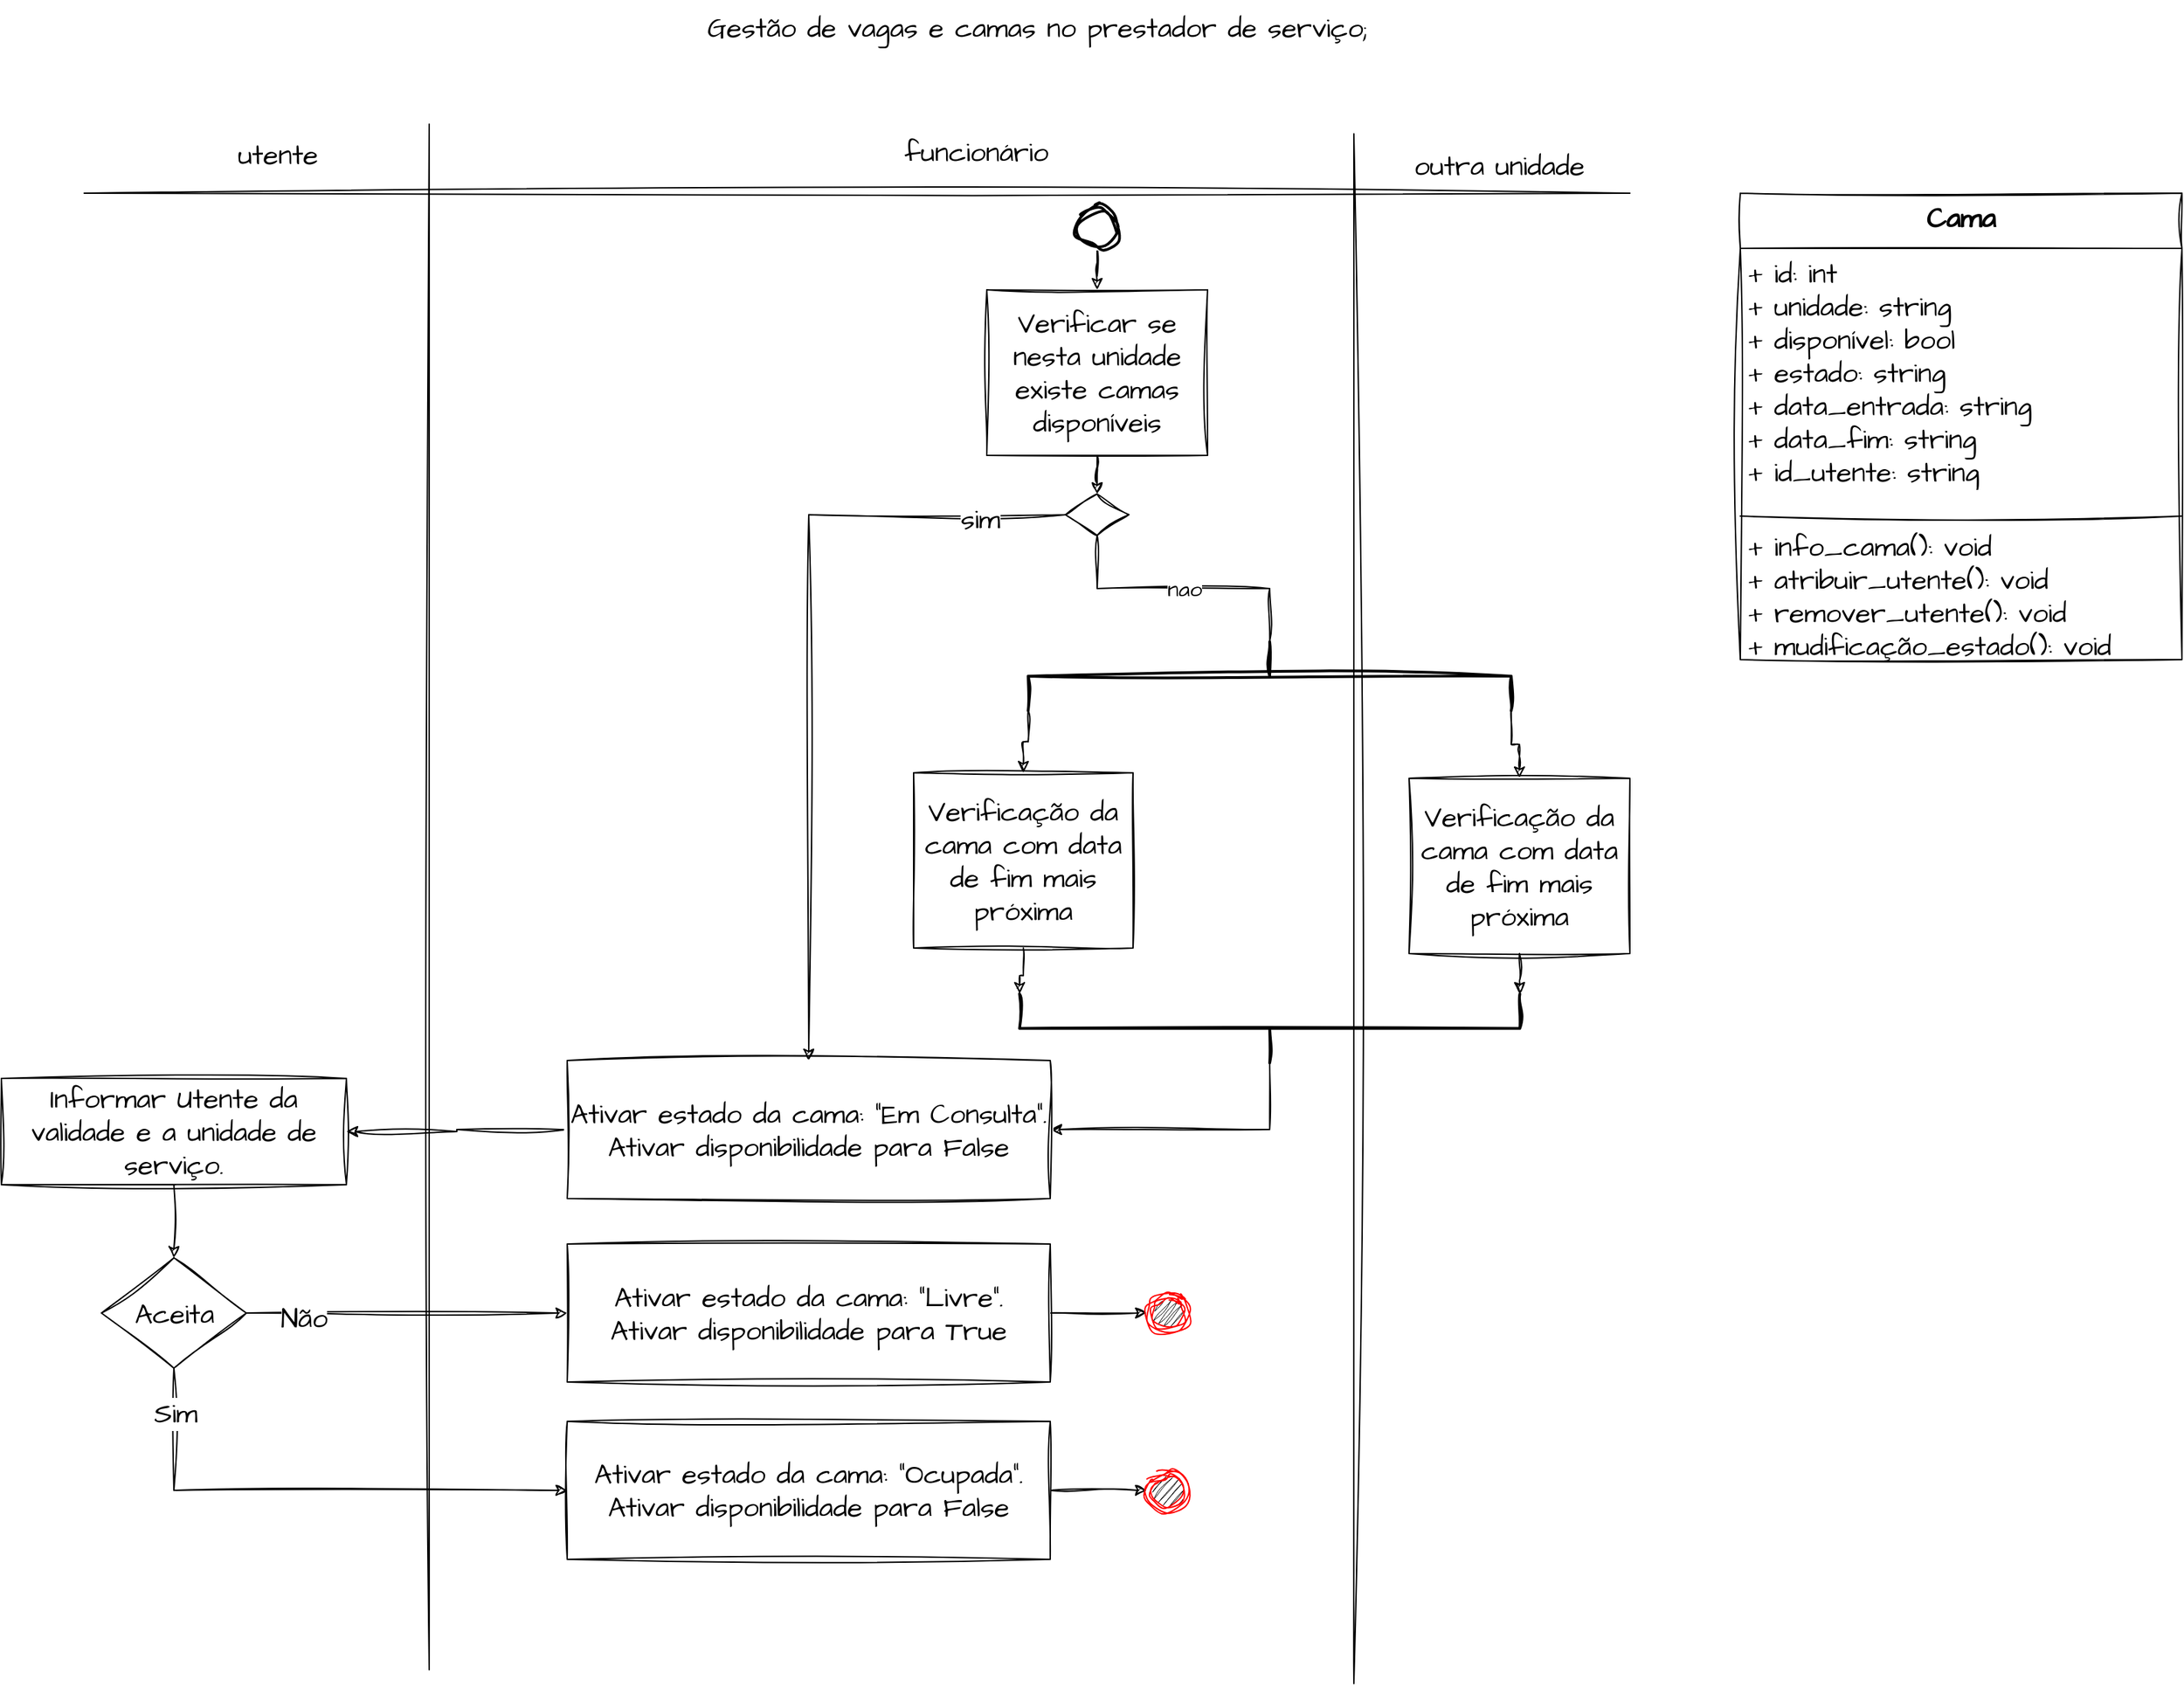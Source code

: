<mxfile version="22.1.21" type="device">
  <diagram id="C5RBs43oDa-KdzZeNtuy" name="Page-1">
    <mxGraphModel dx="4238" dy="2354" grid="1" gridSize="10" guides="1" tooltips="1" connect="1" arrows="1" fold="1" page="1" pageScale="1" pageWidth="827" pageHeight="1169" math="0" shadow="0">
      <root>
        <mxCell id="WIyWlLk6GJQsqaUBKTNV-0" />
        <mxCell id="WIyWlLk6GJQsqaUBKTNV-1" parent="WIyWlLk6GJQsqaUBKTNV-0" />
        <mxCell id="QSFSOiBzopnp_5Ge0slA-0" value="Gestão de vagas e camas no prestador de serviço;" style="text;html=1;align=center;verticalAlign=middle;resizable=0;points=[];autosize=1;strokeColor=none;fillColor=none;fontSize=20;fontFamily=Architects Daughter;" parent="WIyWlLk6GJQsqaUBKTNV-1" vertex="1">
          <mxGeometry x="120" y="20" width="500" height="40" as="geometry" />
        </mxCell>
        <mxCell id="QSFSOiBzopnp_5Ge0slA-1" value="Cama" style="swimlane;fontStyle=1;align=center;verticalAlign=top;childLayout=stackLayout;horizontal=1;startSize=40;horizontalStack=0;resizeParent=1;resizeParentMax=0;resizeLast=0;collapsible=1;marginBottom=0;whiteSpace=wrap;html=1;sketch=1;hachureGap=4;jiggle=2;curveFitting=1;fontFamily=Architects Daughter;fontSource=https%3A%2F%2Ffonts.googleapis.com%2Fcss%3Ffamily%3DArchitects%2BDaughter;fontSize=20;" parent="WIyWlLk6GJQsqaUBKTNV-1" vertex="1">
          <mxGeometry x="880" y="160" width="320" height="338" as="geometry" />
        </mxCell>
        <mxCell id="QSFSOiBzopnp_5Ge0slA-2" value="+ id: int&lt;br&gt;+ unidade: string&lt;br&gt;+ disponível: bool&lt;br&gt;+ estado: string&lt;br&gt;+ data_entrada: string&lt;br&gt;+ data_fim: string&lt;br&gt;+ id_utente: string" style="text;strokeColor=none;fillColor=none;align=left;verticalAlign=top;spacingLeft=4;spacingRight=4;overflow=hidden;rotatable=0;points=[[0,0.5],[1,0.5]];portConstraint=eastwest;whiteSpace=wrap;html=1;fontSize=20;fontFamily=Architects Daughter;" parent="QSFSOiBzopnp_5Ge0slA-1" vertex="1">
          <mxGeometry y="40" width="320" height="190" as="geometry" />
        </mxCell>
        <mxCell id="QSFSOiBzopnp_5Ge0slA-3" value="" style="line;strokeWidth=1;fillColor=none;align=left;verticalAlign=middle;spacingTop=-1;spacingLeft=3;spacingRight=3;rotatable=0;labelPosition=right;points=[];portConstraint=eastwest;strokeColor=inherit;sketch=1;hachureGap=4;jiggle=2;curveFitting=1;fontFamily=Architects Daughter;fontSource=https%3A%2F%2Ffonts.googleapis.com%2Fcss%3Ffamily%3DArchitects%2BDaughter;fontSize=20;" parent="QSFSOiBzopnp_5Ge0slA-1" vertex="1">
          <mxGeometry y="230" width="320" height="8" as="geometry" />
        </mxCell>
        <mxCell id="QSFSOiBzopnp_5Ge0slA-4" value="+ info_cama(): void&lt;br&gt;+ atribuir_utente(): void&lt;br&gt;+ remover_utente(): void&lt;br&gt;+ mudificação_estado(): void" style="text;strokeColor=none;fillColor=none;align=left;verticalAlign=top;spacingLeft=4;spacingRight=4;overflow=hidden;rotatable=0;points=[[0,0.5],[1,0.5]];portConstraint=eastwest;whiteSpace=wrap;html=1;fontSize=20;fontFamily=Architects Daughter;" parent="QSFSOiBzopnp_5Ge0slA-1" vertex="1">
          <mxGeometry y="238" width="320" height="100" as="geometry" />
        </mxCell>
        <mxCell id="QSFSOiBzopnp_5Ge0slA-13" value="utente" style="text;html=1;align=center;verticalAlign=middle;resizable=0;points=[];autosize=1;strokeColor=none;fillColor=none;fontSize=20;fontFamily=Architects Daughter;" parent="WIyWlLk6GJQsqaUBKTNV-1" vertex="1">
          <mxGeometry x="-220" y="111.5" width="80" height="40" as="geometry" />
        </mxCell>
        <mxCell id="QSFSOiBzopnp_5Ge0slA-14" value="funcionário" style="text;html=1;align=center;verticalAlign=middle;resizable=0;points=[];autosize=1;strokeColor=none;fillColor=none;fontSize=20;fontFamily=Architects Daughter;" parent="WIyWlLk6GJQsqaUBKTNV-1" vertex="1">
          <mxGeometry x="261" y="110" width="130" height="40" as="geometry" />
        </mxCell>
        <mxCell id="QSFSOiBzopnp_5Ge0slA-15" value="" style="endArrow=none;html=1;rounded=0;sketch=1;hachureGap=4;jiggle=2;curveFitting=1;fontFamily=Architects Daughter;fontSource=https%3A%2F%2Ffonts.googleapis.com%2Fcss%3Ffamily%3DArchitects%2BDaughter;fontSize=16;" parent="WIyWlLk6GJQsqaUBKTNV-1" edge="1">
          <mxGeometry width="50" height="50" relative="1" as="geometry">
            <mxPoint x="-70" y="1230" as="sourcePoint" />
            <mxPoint x="-70" y="110" as="targetPoint" />
          </mxGeometry>
        </mxCell>
        <mxCell id="QSFSOiBzopnp_5Ge0slA-16" value="" style="endArrow=none;html=1;rounded=0;sketch=1;hachureGap=4;jiggle=2;curveFitting=1;fontFamily=Architects Daughter;fontSource=https%3A%2F%2Ffonts.googleapis.com%2Fcss%3Ffamily%3DArchitects%2BDaughter;fontSize=16;" parent="WIyWlLk6GJQsqaUBKTNV-1" edge="1">
          <mxGeometry width="50" height="50" relative="1" as="geometry">
            <mxPoint x="800" y="160" as="sourcePoint" />
            <mxPoint x="-320" y="160" as="targetPoint" />
          </mxGeometry>
        </mxCell>
        <mxCell id="QSFSOiBzopnp_5Ge0slA-19" style="edgeStyle=orthogonalEdgeStyle;rounded=0;sketch=1;hachureGap=4;jiggle=2;curveFitting=1;orthogonalLoop=1;jettySize=auto;html=1;entryX=0.5;entryY=0;entryDx=0;entryDy=0;fontFamily=Architects Daughter;fontSource=https%3A%2F%2Ffonts.googleapis.com%2Fcss%3Ffamily%3DArchitects%2BDaughter;fontSize=16;" parent="WIyWlLk6GJQsqaUBKTNV-1" source="QSFSOiBzopnp_5Ge0slA-17" target="QSFSOiBzopnp_5Ge0slA-18" edge="1">
          <mxGeometry relative="1" as="geometry" />
        </mxCell>
        <mxCell id="QSFSOiBzopnp_5Ge0slA-17" value="" style="strokeWidth=2;html=1;shape=mxgraph.flowchart.start_1;whiteSpace=wrap;sketch=1;hachureGap=4;jiggle=2;curveFitting=1;fontFamily=Architects Daughter;fontSource=https%3A%2F%2Ffonts.googleapis.com%2Fcss%3Ffamily%3DArchitects%2BDaughter;fontSize=20;" parent="WIyWlLk6GJQsqaUBKTNV-1" vertex="1">
          <mxGeometry x="399" y="170" width="30" height="30" as="geometry" />
        </mxCell>
        <mxCell id="QSFSOiBzopnp_5Ge0slA-21" value="" style="edgeStyle=orthogonalEdgeStyle;rounded=0;sketch=1;hachureGap=4;jiggle=2;curveFitting=1;orthogonalLoop=1;jettySize=auto;html=1;fontFamily=Architects Daughter;fontSource=https%3A%2F%2Ffonts.googleapis.com%2Fcss%3Ffamily%3DArchitects%2BDaughter;fontSize=16;" parent="WIyWlLk6GJQsqaUBKTNV-1" source="QSFSOiBzopnp_5Ge0slA-18" target="QSFSOiBzopnp_5Ge0slA-20" edge="1">
          <mxGeometry relative="1" as="geometry" />
        </mxCell>
        <mxCell id="QSFSOiBzopnp_5Ge0slA-18" value="Verificar se nesta unidade existe camas disponíveis" style="whiteSpace=wrap;html=1;sketch=1;hachureGap=4;jiggle=2;curveFitting=1;fontFamily=Architects Daughter;fontSource=https%3A%2F%2Ffonts.googleapis.com%2Fcss%3Ffamily%3DArchitects%2BDaughter;fontSize=20;" parent="WIyWlLk6GJQsqaUBKTNV-1" vertex="1">
          <mxGeometry x="334" y="230" width="160" height="120" as="geometry" />
        </mxCell>
        <mxCell id="QSFSOiBzopnp_5Ge0slA-30" value="" style="rounded=0;sketch=1;hachureGap=4;jiggle=2;curveFitting=1;orthogonalLoop=1;jettySize=auto;html=1;fontFamily=Architects Daughter;fontSource=https%3A%2F%2Ffonts.googleapis.com%2Fcss%3Ffamily%3DArchitects%2BDaughter;fontSize=16;entryX=0.5;entryY=0;entryDx=0;entryDy=0;strokeColor=default;edgeStyle=orthogonalEdgeStyle;" parent="WIyWlLk6GJQsqaUBKTNV-1" source="QSFSOiBzopnp_5Ge0slA-20" target="QSFSOiBzopnp_5Ge0slA-56" edge="1">
          <mxGeometry relative="1" as="geometry">
            <mxPoint x="250" y="800" as="targetPoint" />
          </mxGeometry>
        </mxCell>
        <mxCell id="QSFSOiBzopnp_5Ge0slA-54" value="sim" style="edgeLabel;html=1;align=center;verticalAlign=middle;resizable=0;points=[];fontSize=20;fontFamily=Architects Daughter;" parent="QSFSOiBzopnp_5Ge0slA-30" vertex="1" connectable="0">
          <mxGeometry x="-0.785" y="3" relative="1" as="geometry">
            <mxPoint as="offset" />
          </mxGeometry>
        </mxCell>
        <mxCell id="QSFSOiBzopnp_5Ge0slA-20" value="" style="rhombus;whiteSpace=wrap;html=1;fontSize=20;fontFamily=Architects Daughter;sketch=1;hachureGap=4;jiggle=2;curveFitting=1;fontSource=https%3A%2F%2Ffonts.googleapis.com%2Fcss%3Ffamily%3DArchitects%2BDaughter;" parent="WIyWlLk6GJQsqaUBKTNV-1" vertex="1">
          <mxGeometry x="391" y="378" width="46" height="30" as="geometry" />
        </mxCell>
        <mxCell id="QSFSOiBzopnp_5Ge0slA-22" value="outra unidade" style="text;html=1;align=center;verticalAlign=middle;resizable=0;points=[];autosize=1;strokeColor=none;fillColor=none;fontSize=20;fontFamily=Architects Daughter;" parent="WIyWlLk6GJQsqaUBKTNV-1" vertex="1">
          <mxGeometry x="630" y="120" width="150" height="40" as="geometry" />
        </mxCell>
        <mxCell id="QSFSOiBzopnp_5Ge0slA-23" value="" style="endArrow=none;html=1;rounded=0;sketch=1;hachureGap=4;jiggle=2;curveFitting=1;fontFamily=Architects Daughter;fontSource=https%3A%2F%2Ffonts.googleapis.com%2Fcss%3Ffamily%3DArchitects%2BDaughter;fontSize=16;" parent="WIyWlLk6GJQsqaUBKTNV-1" edge="1">
          <mxGeometry width="50" height="50" relative="1" as="geometry">
            <mxPoint x="600" y="1240" as="sourcePoint" />
            <mxPoint x="600" y="117" as="targetPoint" />
          </mxGeometry>
        </mxCell>
        <mxCell id="QSFSOiBzopnp_5Ge0slA-27" value="Verificação da cama com data de fim mais próxima" style="whiteSpace=wrap;html=1;fontSize=20;fontFamily=Architects Daughter;sketch=1;hachureGap=4;jiggle=2;curveFitting=1;fontSource=https%3A%2F%2Ffonts.googleapis.com%2Fcss%3Ffamily%3DArchitects%2BDaughter;" parent="WIyWlLk6GJQsqaUBKTNV-1" vertex="1">
          <mxGeometry x="281" y="580" width="159" height="127" as="geometry" />
        </mxCell>
        <mxCell id="QSFSOiBzopnp_5Ge0slA-50" value="" style="edgeStyle=orthogonalEdgeStyle;rounded=0;sketch=1;hachureGap=4;jiggle=2;curveFitting=1;orthogonalLoop=1;jettySize=auto;html=1;fontFamily=Architects Daughter;fontSource=https%3A%2F%2Ffonts.googleapis.com%2Fcss%3Ffamily%3DArchitects%2BDaughter;fontSize=16;" parent="WIyWlLk6GJQsqaUBKTNV-1" source="QSFSOiBzopnp_5Ge0slA-29" target="QSFSOiBzopnp_5Ge0slA-49" edge="1">
          <mxGeometry relative="1" as="geometry" />
        </mxCell>
        <mxCell id="QSFSOiBzopnp_5Ge0slA-29" value="Informar Utente da validade e a unidade de serviço." style="whiteSpace=wrap;html=1;fontSize=20;fontFamily=Architects Daughter;sketch=1;hachureGap=4;jiggle=2;curveFitting=1;fontSource=https%3A%2F%2Ffonts.googleapis.com%2Fcss%3Ffamily%3DArchitects%2BDaughter;" parent="WIyWlLk6GJQsqaUBKTNV-1" vertex="1">
          <mxGeometry x="-380" y="801.5" width="250" height="77" as="geometry" />
        </mxCell>
        <mxCell id="QSFSOiBzopnp_5Ge0slA-37" style="edgeStyle=orthogonalEdgeStyle;rounded=0;sketch=1;hachureGap=4;jiggle=2;curveFitting=1;orthogonalLoop=1;jettySize=auto;html=1;exitX=1;exitY=0;exitDx=0;exitDy=0;exitPerimeter=0;entryX=0.5;entryY=0;entryDx=0;entryDy=0;fontFamily=Architects Daughter;fontSource=https%3A%2F%2Ffonts.googleapis.com%2Fcss%3Ffamily%3DArchitects%2BDaughter;fontSize=16;" parent="WIyWlLk6GJQsqaUBKTNV-1" source="QSFSOiBzopnp_5Ge0slA-32" target="QSFSOiBzopnp_5Ge0slA-36" edge="1">
          <mxGeometry relative="1" as="geometry" />
        </mxCell>
        <mxCell id="QSFSOiBzopnp_5Ge0slA-42" style="edgeStyle=orthogonalEdgeStyle;rounded=0;sketch=1;hachureGap=4;jiggle=2;curveFitting=1;orthogonalLoop=1;jettySize=auto;html=1;exitX=1;exitY=1;exitDx=0;exitDy=0;exitPerimeter=0;entryX=0.5;entryY=0;entryDx=0;entryDy=0;fontFamily=Architects Daughter;fontSource=https%3A%2F%2Ffonts.googleapis.com%2Fcss%3Ffamily%3DArchitects%2BDaughter;fontSize=16;" parent="WIyWlLk6GJQsqaUBKTNV-1" source="QSFSOiBzopnp_5Ge0slA-32" target="QSFSOiBzopnp_5Ge0slA-27" edge="1">
          <mxGeometry relative="1" as="geometry" />
        </mxCell>
        <mxCell id="QSFSOiBzopnp_5Ge0slA-32" value="" style="strokeWidth=2;html=1;shape=mxgraph.flowchart.annotation_2;align=left;labelPosition=right;pointerEvents=1;sketch=1;hachureGap=4;jiggle=2;curveFitting=1;fontFamily=Architects Daughter;fontSource=https%3A%2F%2Ffonts.googleapis.com%2Fcss%3Ffamily%3DArchitects%2BDaughter;fontSize=20;rotation=90;" parent="WIyWlLk6GJQsqaUBKTNV-1" vertex="1">
          <mxGeometry x="514" y="335" width="50" height="350" as="geometry" />
        </mxCell>
        <mxCell id="QSFSOiBzopnp_5Ge0slA-34" value="nao" style="edgeStyle=orthogonalEdgeStyle;rounded=0;sketch=1;hachureGap=4;jiggle=2;curveFitting=1;orthogonalLoop=1;jettySize=auto;html=1;exitX=0.5;exitY=1;exitDx=0;exitDy=0;entryX=0;entryY=0.5;entryDx=0;entryDy=0;entryPerimeter=0;fontFamily=Architects Daughter;fontSource=https%3A%2F%2Ffonts.googleapis.com%2Fcss%3Ffamily%3DArchitects%2BDaughter;fontSize=16;endArrow=none;endFill=0;" parent="WIyWlLk6GJQsqaUBKTNV-1" source="QSFSOiBzopnp_5Ge0slA-20" target="QSFSOiBzopnp_5Ge0slA-32" edge="1">
          <mxGeometry relative="1" as="geometry" />
        </mxCell>
        <mxCell id="QSFSOiBzopnp_5Ge0slA-36" value="Verificação da cama com data de fim mais próxima" style="whiteSpace=wrap;html=1;fontSize=20;fontFamily=Architects Daughter;sketch=1;hachureGap=4;jiggle=2;curveFitting=1;fontSource=https%3A%2F%2Ffonts.googleapis.com%2Fcss%3Ffamily%3DArchitects%2BDaughter;" parent="WIyWlLk6GJQsqaUBKTNV-1" vertex="1">
          <mxGeometry x="640" y="584" width="160" height="127" as="geometry" />
        </mxCell>
        <mxCell id="QSFSOiBzopnp_5Ge0slA-57" style="edgeStyle=orthogonalEdgeStyle;rounded=0;sketch=1;hachureGap=4;jiggle=2;curveFitting=1;orthogonalLoop=1;jettySize=auto;html=1;entryX=1;entryY=0.5;entryDx=0;entryDy=0;fontFamily=Architects Daughter;fontSource=https%3A%2F%2Ffonts.googleapis.com%2Fcss%3Ffamily%3DArchitects%2BDaughter;fontSize=16;exitX=0;exitY=0.5;exitDx=0;exitDy=0;exitPerimeter=0;" parent="WIyWlLk6GJQsqaUBKTNV-1" source="QSFSOiBzopnp_5Ge0slA-38" target="QSFSOiBzopnp_5Ge0slA-56" edge="1">
          <mxGeometry relative="1" as="geometry" />
        </mxCell>
        <mxCell id="QSFSOiBzopnp_5Ge0slA-38" value="" style="strokeWidth=2;html=1;shape=mxgraph.flowchart.annotation_2;align=left;labelPosition=right;pointerEvents=1;sketch=1;hachureGap=4;jiggle=2;curveFitting=1;fontFamily=Architects Daughter;fontSource=https%3A%2F%2Ffonts.googleapis.com%2Fcss%3Ffamily%3DArchitects%2BDaughter;fontSize=20;rotation=-90;" parent="WIyWlLk6GJQsqaUBKTNV-1" vertex="1">
          <mxGeometry x="514" y="584" width="50" height="362.5" as="geometry" />
        </mxCell>
        <mxCell id="QSFSOiBzopnp_5Ge0slA-39" style="edgeStyle=orthogonalEdgeStyle;rounded=0;sketch=1;hachureGap=4;jiggle=2;curveFitting=1;orthogonalLoop=1;jettySize=auto;html=1;entryX=1;entryY=0;entryDx=0;entryDy=0;entryPerimeter=0;fontFamily=Architects Daughter;fontSource=https%3A%2F%2Ffonts.googleapis.com%2Fcss%3Ffamily%3DArchitects%2BDaughter;fontSize=16;" parent="WIyWlLk6GJQsqaUBKTNV-1" source="QSFSOiBzopnp_5Ge0slA-27" target="QSFSOiBzopnp_5Ge0slA-38" edge="1">
          <mxGeometry relative="1" as="geometry" />
        </mxCell>
        <mxCell id="QSFSOiBzopnp_5Ge0slA-40" style="edgeStyle=orthogonalEdgeStyle;rounded=0;sketch=1;hachureGap=4;jiggle=2;curveFitting=1;orthogonalLoop=1;jettySize=auto;html=1;entryX=1;entryY=1;entryDx=0;entryDy=0;entryPerimeter=0;fontFamily=Architects Daughter;fontSource=https%3A%2F%2Ffonts.googleapis.com%2Fcss%3Ffamily%3DArchitects%2BDaughter;fontSize=16;" parent="WIyWlLk6GJQsqaUBKTNV-1" source="QSFSOiBzopnp_5Ge0slA-36" target="QSFSOiBzopnp_5Ge0slA-38" edge="1">
          <mxGeometry relative="1" as="geometry" />
        </mxCell>
        <mxCell id="QSFSOiBzopnp_5Ge0slA-52" value="" style="edgeStyle=orthogonalEdgeStyle;rounded=0;sketch=1;hachureGap=4;jiggle=2;curveFitting=1;orthogonalLoop=1;jettySize=auto;html=1;fontFamily=Architects Daughter;fontSource=https%3A%2F%2Ffonts.googleapis.com%2Fcss%3Ffamily%3DArchitects%2BDaughter;fontSize=16;entryX=0;entryY=0.5;entryDx=0;entryDy=0;" parent="WIyWlLk6GJQsqaUBKTNV-1" source="QSFSOiBzopnp_5Ge0slA-49" target="QSFSOiBzopnp_5Ge0slA-59" edge="1">
          <mxGeometry relative="1" as="geometry">
            <mxPoint x="120" y="970" as="targetPoint" />
          </mxGeometry>
        </mxCell>
        <mxCell id="QSFSOiBzopnp_5Ge0slA-53" value="Não" style="edgeLabel;html=1;align=center;verticalAlign=middle;resizable=0;points=[];fontSize=20;fontFamily=Architects Daughter;" parent="QSFSOiBzopnp_5Ge0slA-52" vertex="1" connectable="0">
          <mxGeometry x="-0.647" y="-3" relative="1" as="geometry">
            <mxPoint as="offset" />
          </mxGeometry>
        </mxCell>
        <mxCell id="QSFSOiBzopnp_5Ge0slA-67" style="edgeStyle=orthogonalEdgeStyle;rounded=0;sketch=1;hachureGap=4;jiggle=2;curveFitting=1;orthogonalLoop=1;jettySize=auto;html=1;entryX=0;entryY=0.5;entryDx=0;entryDy=0;fontFamily=Architects Daughter;fontSource=https%3A%2F%2Ffonts.googleapis.com%2Fcss%3Ffamily%3DArchitects%2BDaughter;fontSize=16;" parent="WIyWlLk6GJQsqaUBKTNV-1" source="QSFSOiBzopnp_5Ge0slA-49" target="QSFSOiBzopnp_5Ge0slA-65" edge="1">
          <mxGeometry relative="1" as="geometry">
            <Array as="points">
              <mxPoint x="-255" y="1100" />
            </Array>
          </mxGeometry>
        </mxCell>
        <mxCell id="QSFSOiBzopnp_5Ge0slA-68" value="Sim" style="edgeLabel;html=1;align=center;verticalAlign=middle;resizable=0;points=[];fontSize=20;fontFamily=Architects Daughter;" parent="QSFSOiBzopnp_5Ge0slA-67" vertex="1" connectable="0">
          <mxGeometry x="-0.828" y="1" relative="1" as="geometry">
            <mxPoint as="offset" />
          </mxGeometry>
        </mxCell>
        <mxCell id="QSFSOiBzopnp_5Ge0slA-49" value="Aceita" style="rhombus;whiteSpace=wrap;html=1;fontSize=20;fontFamily=Architects Daughter;sketch=1;hachureGap=4;jiggle=2;curveFitting=1;fontSource=https%3A%2F%2Ffonts.googleapis.com%2Fcss%3Ffamily%3DArchitects%2BDaughter;" parent="WIyWlLk6GJQsqaUBKTNV-1" vertex="1">
          <mxGeometry x="-307.5" y="931.5" width="105" height="80" as="geometry" />
        </mxCell>
        <mxCell id="QSFSOiBzopnp_5Ge0slA-58" style="edgeStyle=orthogonalEdgeStyle;rounded=0;sketch=1;hachureGap=4;jiggle=2;curveFitting=1;orthogonalLoop=1;jettySize=auto;html=1;entryX=1;entryY=0.5;entryDx=0;entryDy=0;fontFamily=Architects Daughter;fontSource=https%3A%2F%2Ffonts.googleapis.com%2Fcss%3Ffamily%3DArchitects%2BDaughter;fontSize=16;" parent="WIyWlLk6GJQsqaUBKTNV-1" source="QSFSOiBzopnp_5Ge0slA-56" target="QSFSOiBzopnp_5Ge0slA-29" edge="1">
          <mxGeometry relative="1" as="geometry" />
        </mxCell>
        <mxCell id="QSFSOiBzopnp_5Ge0slA-56" value="Ativar estado da cama: &quot;Em Consulta&quot;.&lt;br&gt;Ativar disponibilidade para False" style="whiteSpace=wrap;html=1;fontSize=20;fontFamily=Architects Daughter;sketch=1;hachureGap=4;jiggle=2;curveFitting=1;fontSource=https%3A%2F%2Ffonts.googleapis.com%2Fcss%3Ffamily%3DArchitects%2BDaughter;" parent="WIyWlLk6GJQsqaUBKTNV-1" vertex="1">
          <mxGeometry x="30" y="788.5" width="350" height="100" as="geometry" />
        </mxCell>
        <mxCell id="QSFSOiBzopnp_5Ge0slA-62" style="edgeStyle=orthogonalEdgeStyle;rounded=0;sketch=1;hachureGap=4;jiggle=2;curveFitting=1;orthogonalLoop=1;jettySize=auto;html=1;entryX=0;entryY=0.5;entryDx=0;entryDy=0;fontFamily=Architects Daughter;fontSource=https%3A%2F%2Ffonts.googleapis.com%2Fcss%3Ffamily%3DArchitects%2BDaughter;fontSize=16;" parent="WIyWlLk6GJQsqaUBKTNV-1" source="QSFSOiBzopnp_5Ge0slA-59" target="QSFSOiBzopnp_5Ge0slA-61" edge="1">
          <mxGeometry relative="1" as="geometry" />
        </mxCell>
        <mxCell id="QSFSOiBzopnp_5Ge0slA-59" value="Ativar estado da cama: &quot;Livre&quot;.&lt;br&gt;Ativar disponibilidade para True" style="whiteSpace=wrap;html=1;fontSize=20;fontFamily=Architects Daughter;sketch=1;hachureGap=4;jiggle=2;curveFitting=1;fontSource=https%3A%2F%2Ffonts.googleapis.com%2Fcss%3Ffamily%3DArchitects%2BDaughter;" parent="WIyWlLk6GJQsqaUBKTNV-1" vertex="1">
          <mxGeometry x="30" y="921.5" width="350" height="100" as="geometry" />
        </mxCell>
        <mxCell id="QSFSOiBzopnp_5Ge0slA-61" value="" style="ellipse;html=1;shape=endState;fillColor=#000000;strokeColor=#ff0000;sketch=1;hachureGap=4;jiggle=2;curveFitting=1;fontFamily=Architects Daughter;fontSource=https%3A%2F%2Ffonts.googleapis.com%2Fcss%3Ffamily%3DArchitects%2BDaughter;fontSize=20;" parent="WIyWlLk6GJQsqaUBKTNV-1" vertex="1">
          <mxGeometry x="450" y="956.5" width="30" height="30" as="geometry" />
        </mxCell>
        <mxCell id="QSFSOiBzopnp_5Ge0slA-64" style="edgeStyle=orthogonalEdgeStyle;rounded=0;sketch=1;hachureGap=4;jiggle=2;curveFitting=1;orthogonalLoop=1;jettySize=auto;html=1;entryX=0;entryY=0.5;entryDx=0;entryDy=0;fontFamily=Architects Daughter;fontSource=https%3A%2F%2Ffonts.googleapis.com%2Fcss%3Ffamily%3DArchitects%2BDaughter;fontSize=16;" parent="WIyWlLk6GJQsqaUBKTNV-1" source="QSFSOiBzopnp_5Ge0slA-65" target="QSFSOiBzopnp_5Ge0slA-66" edge="1">
          <mxGeometry relative="1" as="geometry" />
        </mxCell>
        <mxCell id="QSFSOiBzopnp_5Ge0slA-65" value="Ativar estado da cama: &quot;Ocupada&quot;.&lt;br&gt;Ativar disponibilidade para False" style="whiteSpace=wrap;html=1;fontSize=20;fontFamily=Architects Daughter;sketch=1;hachureGap=4;jiggle=2;curveFitting=1;fontSource=https%3A%2F%2Ffonts.googleapis.com%2Fcss%3Ffamily%3DArchitects%2BDaughter;" parent="WIyWlLk6GJQsqaUBKTNV-1" vertex="1">
          <mxGeometry x="30" y="1050" width="350" height="100" as="geometry" />
        </mxCell>
        <mxCell id="QSFSOiBzopnp_5Ge0slA-66" value="" style="ellipse;html=1;shape=endState;fillColor=#000000;strokeColor=#ff0000;sketch=1;hachureGap=4;jiggle=2;curveFitting=1;fontFamily=Architects Daughter;fontSource=https%3A%2F%2Ffonts.googleapis.com%2Fcss%3Ffamily%3DArchitects%2BDaughter;fontSize=20;" parent="WIyWlLk6GJQsqaUBKTNV-1" vertex="1">
          <mxGeometry x="450" y="1085" width="30" height="30" as="geometry" />
        </mxCell>
      </root>
    </mxGraphModel>
  </diagram>
</mxfile>
